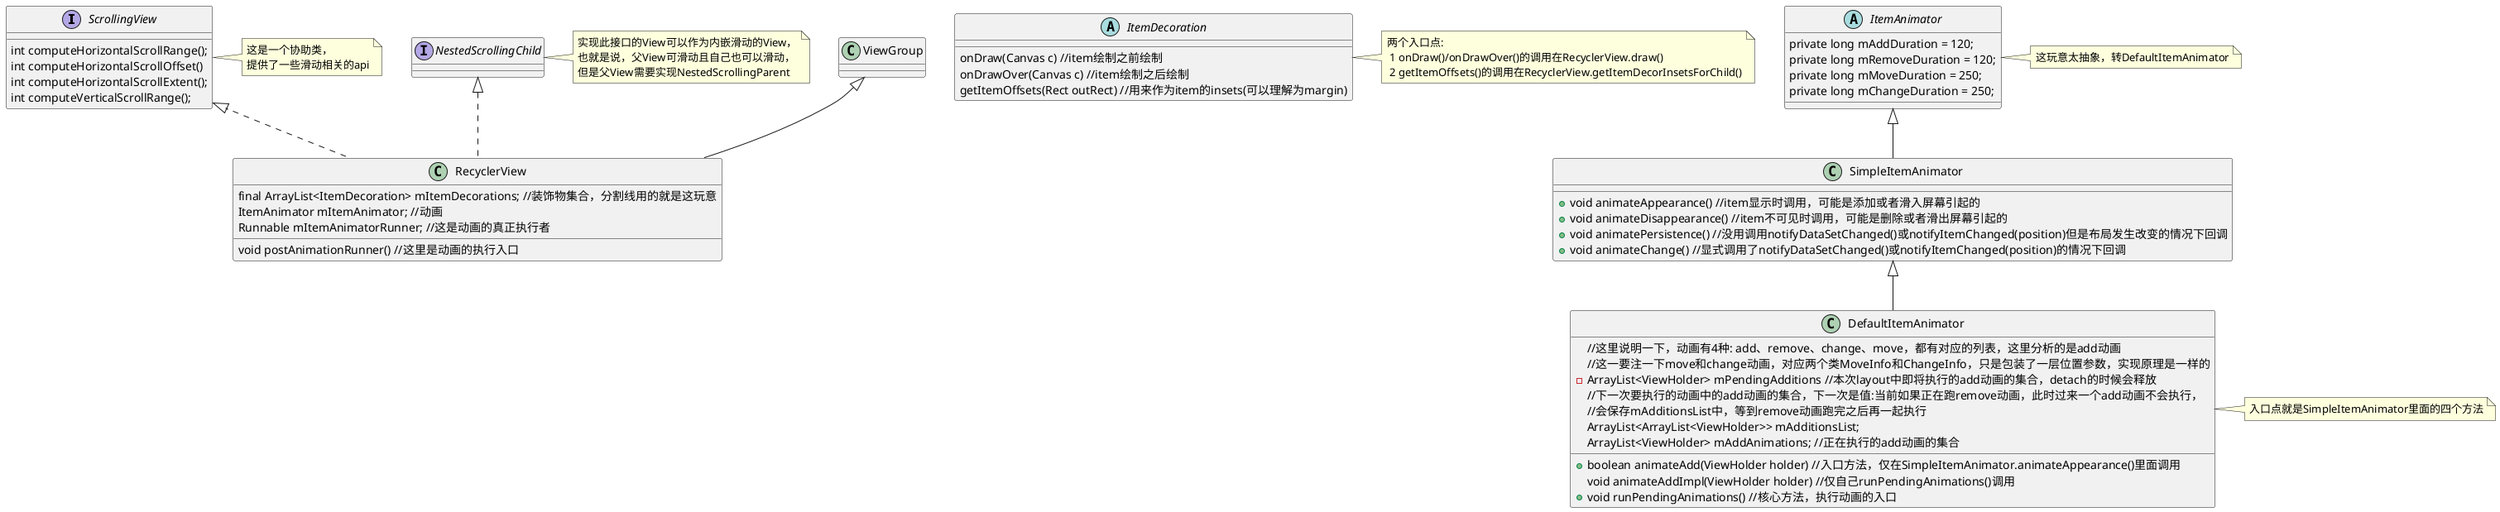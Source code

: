 @startuml
interface ScrollingView {
    int computeHorizontalScrollRange();
    int computeHorizontalScrollOffset()
    int computeHorizontalScrollExtent();
    int computeVerticalScrollRange();
}
note right of ScrollingView : 这是一个协助类，\n提供了一些滑动相关的api

interface NestedScrollingChild {
}
note right of NestedScrollingChild : 实现此接口的View可以作为内嵌滑动的View，\n也就是说，父View可滑动且自己也可以滑动，\n但是父View需要实现NestedScrollingParent

class RecyclerView {
    final ArrayList<ItemDecoration> mItemDecorations; //装饰物集合，分割线用的就是这玩意
    ItemAnimator mItemAnimator; //动画
    Runnable mItemAnimatorRunner; //这是动画的真正执行者



    void postAnimationRunner() //这里是动画的执行入口
}

ViewGroup <|-- RecyclerView
ScrollingView <|.. RecyclerView
NestedScrollingChild <|.. RecyclerView






















abstract class ItemDecoration {
    onDraw(Canvas c) //item绘制之前绘制
    onDrawOver(Canvas c) //item绘制之后绘制
    getItemOffsets(Rect outRect) //用来作为item的insets(可以理解为margin)
}
'ItemDecoration的工作原理:
'绘制item之前，先把onDraw()里面绘制的玩意绘制下来
'接着绘制item，使用getItemOffsets(Rect outRect)里面设置的值作为insets占着位置
'(说白了就是空着，因为空着，所以就漏出了onDraw()里面画的玩意，看着就像分割线似的)
'最后绘制onDrawOver(Canvas c)里面绘制的东西，这里不管绘制什么，都会盖在item上面
note right of ItemDecoration : 两个入口点:\n 1 onDraw()/onDrawOver()的调用在RecyclerView.draw() \n 2 getItemOffsets()的调用在RecyclerView.getItemDecorInsetsForChild()



abstract class ItemAnimator{
    private long mAddDuration = 120;
    private long mRemoveDuration = 120;
    private long mMoveDuration = 250;
    private long mChangeDuration = 250;
}
note right of ItemAnimator : 这玩意太抽象，转DefaultItemAnimator

class SimpleItemAnimator {
    +void animateAppearance() //item显示时调用，可能是添加或者滑入屏幕引起的
    +void animateDisappearance() //item不可见时调用，可能是删除或者滑出屏幕引起的
    +void animatePersistence() //没用调用notifyDataSetChanged()或notifyItemChanged(position)但是布局发生改变的情况下回调
    +void animateChange() //显式调用了notifyDataSetChanged()或notifyItemChanged(position)的情况下回调
}

class DefaultItemAnimator {
    //这里说明一下，动画有4种: add、remove、change、move，都有对应的列表，这里分析的是add动画
    //这一要注一下move和change动画，对应两个类MoveInfo和ChangeInfo，只是包装了一层位置参数，实现原理是一样的
    -ArrayList<ViewHolder> mPendingAdditions //本次layout中即将执行的add动画的集合，detach的时候会释放
    //下一次要执行的动画中的add动画的集合，下一次是值:当前如果正在跑remove动画，此时过来一个add动画不会执行，
    //会保存mAdditionsList中，等到remove动画跑完之后再一起执行
    ArrayList<ArrayList<ViewHolder>> mAdditionsList;
    ArrayList<ViewHolder> mAddAnimations; //正在执行的add动画的集合

    +boolean animateAdd(ViewHolder holder) //入口方法，仅在SimpleItemAnimator.animateAppearance()里面调用
    void animateAddImpl(ViewHolder holder) //仅自己runPendingAnimations()调用
    +void runPendingAnimations() //核心方法，执行动画的入口
}

ItemAnimator <|-- SimpleItemAnimator
SimpleItemAnimator <|-- DefaultItemAnimator

'工作流程
'1 存放动画:
'2 执行动画:
'3 释放动画:
'remove动画先执行，change和move并行执行，add动画最后执行
'这个流程比较简单，模块化的跟一下

note right of DefaultItemAnimator : 入口点就是SimpleItemAnimator里面的四个方法


@enduml